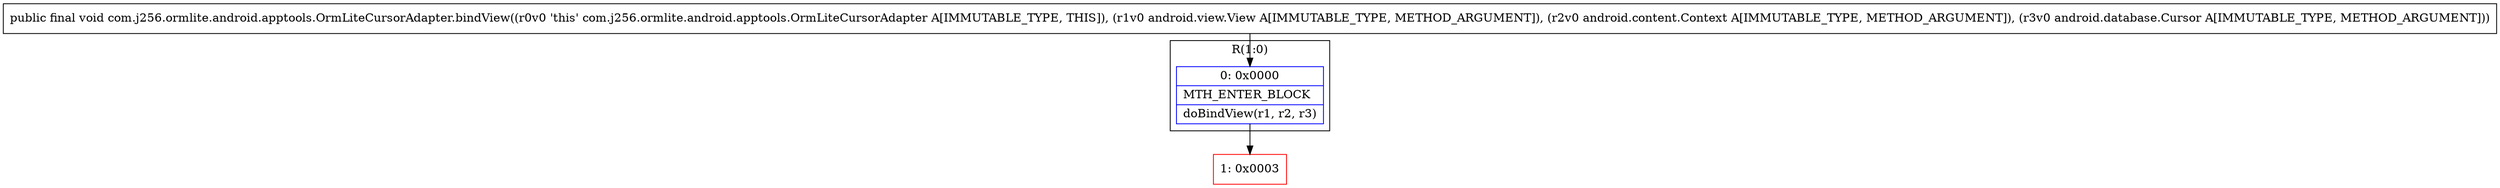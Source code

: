 digraph "CFG forcom.j256.ormlite.android.apptools.OrmLiteCursorAdapter.bindView(Landroid\/view\/View;Landroid\/content\/Context;Landroid\/database\/Cursor;)V" {
subgraph cluster_Region_1349277429 {
label = "R(1:0)";
node [shape=record,color=blue];
Node_0 [shape=record,label="{0\:\ 0x0000|MTH_ENTER_BLOCK\l|doBindView(r1, r2, r3)\l}"];
}
Node_1 [shape=record,color=red,label="{1\:\ 0x0003}"];
MethodNode[shape=record,label="{public final void com.j256.ormlite.android.apptools.OrmLiteCursorAdapter.bindView((r0v0 'this' com.j256.ormlite.android.apptools.OrmLiteCursorAdapter A[IMMUTABLE_TYPE, THIS]), (r1v0 android.view.View A[IMMUTABLE_TYPE, METHOD_ARGUMENT]), (r2v0 android.content.Context A[IMMUTABLE_TYPE, METHOD_ARGUMENT]), (r3v0 android.database.Cursor A[IMMUTABLE_TYPE, METHOD_ARGUMENT])) }"];
MethodNode -> Node_0;
Node_0 -> Node_1;
}

